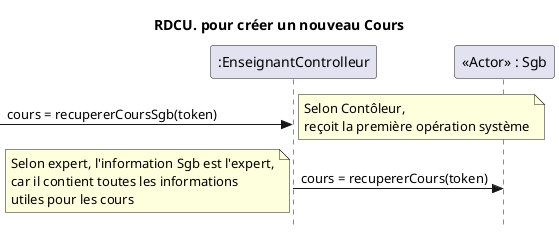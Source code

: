 @startuml recupererCoursSgb
skinparam style strictuml
skinparam defaultfontname Verdana
title RDCU. pour créer un nouveau Cours
participant ":EnseignantControlleur" as sga
participant "<<Actor>> : Sgb" as sgb

->sga : cours = recupererCoursSgb(token)
note left : Selon Contôleur,\nreçoit la première opération système
sga->sgb: cours = recupererCours(token)
note left : Selon expert, l'information Sgb est l'expert,\ncar il contient toutes les informations\nutiles pour les cours
@enduml